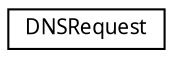 digraph "Graphical Class Hierarchy"
{
 // LATEX_PDF_SIZE
  edge [fontname="Arial.ttf",fontsize="10",labelfontname="Arial.ttf",labelfontsize="10"];
  node [fontname="Arial.ttf",fontsize="10",shape=record];
  rankdir="LR";
  Node0 [label="DNSRequest",height=0.2,width=0.4,color="black", fillcolor="white", style="filled",URL="$struct_d_n_s_request.html",tooltip="???"];
}
